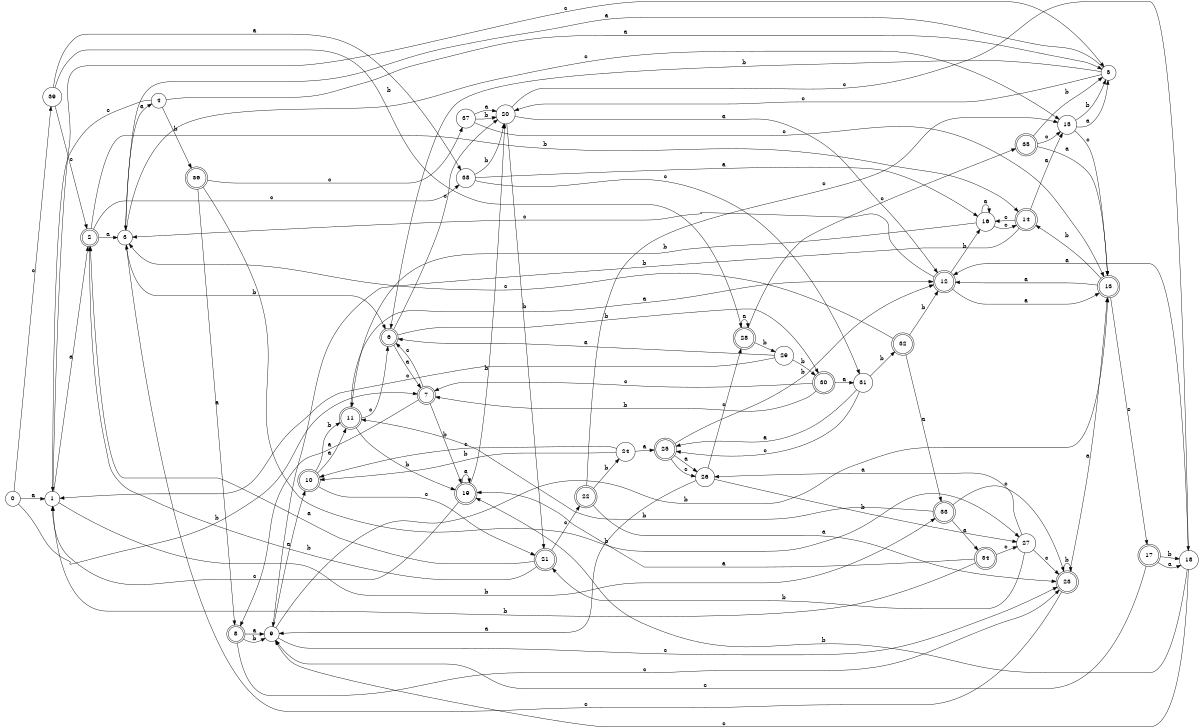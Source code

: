 digraph n32_9 {
__start0 [label="" shape="none"];

rankdir=LR;
size="8,5";

s0 [style="filled", color="black", fillcolor="white" shape="circle", label="0"];
s1 [style="filled", color="black", fillcolor="white" shape="circle", label="1"];
s2 [style="rounded,filled", color="black", fillcolor="white" shape="doublecircle", label="2"];
s3 [style="filled", color="black", fillcolor="white" shape="circle", label="3"];
s4 [style="filled", color="black", fillcolor="white" shape="circle", label="4"];
s5 [style="filled", color="black", fillcolor="white" shape="circle", label="5"];
s6 [style="rounded,filled", color="black", fillcolor="white" shape="doublecircle", label="6"];
s7 [style="rounded,filled", color="black", fillcolor="white" shape="doublecircle", label="7"];
s8 [style="rounded,filled", color="black", fillcolor="white" shape="doublecircle", label="8"];
s9 [style="filled", color="black", fillcolor="white" shape="circle", label="9"];
s10 [style="rounded,filled", color="black", fillcolor="white" shape="doublecircle", label="10"];
s11 [style="rounded,filled", color="black", fillcolor="white" shape="doublecircle", label="11"];
s12 [style="rounded,filled", color="black", fillcolor="white" shape="doublecircle", label="12"];
s13 [style="rounded,filled", color="black", fillcolor="white" shape="doublecircle", label="13"];
s14 [style="rounded,filled", color="black", fillcolor="white" shape="doublecircle", label="14"];
s15 [style="filled", color="black", fillcolor="white" shape="circle", label="15"];
s16 [style="filled", color="black", fillcolor="white" shape="circle", label="16"];
s17 [style="rounded,filled", color="black", fillcolor="white" shape="doublecircle", label="17"];
s18 [style="filled", color="black", fillcolor="white" shape="circle", label="18"];
s19 [style="rounded,filled", color="black", fillcolor="white" shape="doublecircle", label="19"];
s20 [style="filled", color="black", fillcolor="white" shape="circle", label="20"];
s21 [style="rounded,filled", color="black", fillcolor="white" shape="doublecircle", label="21"];
s22 [style="rounded,filled", color="black", fillcolor="white" shape="doublecircle", label="22"];
s23 [style="rounded,filled", color="black", fillcolor="white" shape="doublecircle", label="23"];
s24 [style="filled", color="black", fillcolor="white" shape="circle", label="24"];
s25 [style="rounded,filled", color="black", fillcolor="white" shape="doublecircle", label="25"];
s26 [style="filled", color="black", fillcolor="white" shape="circle", label="26"];
s27 [style="filled", color="black", fillcolor="white" shape="circle", label="27"];
s28 [style="rounded,filled", color="black", fillcolor="white" shape="doublecircle", label="28"];
s29 [style="filled", color="black", fillcolor="white" shape="circle", label="29"];
s30 [style="rounded,filled", color="black", fillcolor="white" shape="doublecircle", label="30"];
s31 [style="filled", color="black", fillcolor="white" shape="circle", label="31"];
s32 [style="rounded,filled", color="black", fillcolor="white" shape="doublecircle", label="32"];
s33 [style="rounded,filled", color="black", fillcolor="white" shape="doublecircle", label="33"];
s34 [style="rounded,filled", color="black", fillcolor="white" shape="doublecircle", label="34"];
s35 [style="rounded,filled", color="black", fillcolor="white" shape="doublecircle", label="35"];
s36 [style="rounded,filled", color="black", fillcolor="white" shape="doublecircle", label="36"];
s37 [style="filled", color="black", fillcolor="white" shape="circle", label="37"];
s38 [style="filled", color="black", fillcolor="white" shape="circle", label="38"];
s39 [style="filled", color="black", fillcolor="white" shape="circle", label="39"];
s0 -> s1 [label="a"];
s0 -> s7 [label="b"];
s0 -> s39 [label="c"];
s1 -> s2 [label="a"];
s1 -> s33 [label="b"];
s1 -> s5 [label="c"];
s2 -> s3 [label="a"];
s2 -> s14 [label="b"];
s2 -> s38 [label="c"];
s3 -> s4 [label="a"];
s3 -> s6 [label="b"];
s3 -> s15 [label="c"];
s4 -> s5 [label="a"];
s4 -> s36 [label="b"];
s4 -> s1 [label="c"];
s5 -> s3 [label="a"];
s5 -> s6 [label="b"];
s5 -> s20 [label="c"];
s6 -> s7 [label="a"];
s6 -> s30 [label="b"];
s6 -> s20 [label="c"];
s7 -> s8 [label="a"];
s7 -> s19 [label="b"];
s7 -> s6 [label="c"];
s8 -> s9 [label="a"];
s8 -> s9 [label="b"];
s8 -> s23 [label="c"];
s9 -> s10 [label="a"];
s9 -> s13 [label="b"];
s9 -> s23 [label="c"];
s10 -> s11 [label="a"];
s10 -> s11 [label="b"];
s10 -> s21 [label="c"];
s11 -> s12 [label="a"];
s11 -> s19 [label="b"];
s11 -> s6 [label="c"];
s12 -> s13 [label="a"];
s12 -> s16 [label="b"];
s12 -> s3 [label="c"];
s13 -> s12 [label="a"];
s13 -> s14 [label="b"];
s13 -> s17 [label="c"];
s14 -> s15 [label="a"];
s14 -> s9 [label="b"];
s14 -> s16 [label="c"];
s15 -> s5 [label="a"];
s15 -> s5 [label="b"];
s15 -> s13 [label="c"];
s16 -> s16 [label="a"];
s16 -> s11 [label="b"];
s16 -> s14 [label="c"];
s17 -> s18 [label="a"];
s17 -> s18 [label="b"];
s17 -> s9 [label="c"];
s18 -> s12 [label="a"];
s18 -> s19 [label="b"];
s18 -> s9 [label="c"];
s19 -> s19 [label="a"];
s19 -> s20 [label="b"];
s19 -> s1 [label="c"];
s20 -> s12 [label="a"];
s20 -> s21 [label="b"];
s20 -> s18 [label="c"];
s21 -> s2 [label="a"];
s21 -> s2 [label="b"];
s21 -> s22 [label="c"];
s22 -> s23 [label="a"];
s22 -> s24 [label="b"];
s22 -> s15 [label="c"];
s23 -> s13 [label="a"];
s23 -> s23 [label="b"];
s23 -> s3 [label="c"];
s24 -> s25 [label="a"];
s24 -> s10 [label="b"];
s24 -> s10 [label="c"];
s25 -> s26 [label="a"];
s25 -> s12 [label="b"];
s25 -> s26 [label="c"];
s26 -> s9 [label="a"];
s26 -> s27 [label="b"];
s26 -> s28 [label="c"];
s27 -> s26 [label="a"];
s27 -> s21 [label="b"];
s27 -> s23 [label="c"];
s28 -> s28 [label="a"];
s28 -> s29 [label="b"];
s28 -> s35 [label="c"];
s29 -> s6 [label="a"];
s29 -> s30 [label="b"];
s29 -> s1 [label="c"];
s30 -> s31 [label="a"];
s30 -> s7 [label="b"];
s30 -> s7 [label="c"];
s31 -> s25 [label="a"];
s31 -> s32 [label="b"];
s31 -> s25 [label="c"];
s32 -> s33 [label="a"];
s32 -> s12 [label="b"];
s32 -> s3 [label="c"];
s33 -> s34 [label="a"];
s33 -> s11 [label="b"];
s33 -> s23 [label="c"];
s34 -> s19 [label="a"];
s34 -> s1 [label="b"];
s34 -> s27 [label="c"];
s35 -> s13 [label="a"];
s35 -> s5 [label="b"];
s35 -> s15 [label="c"];
s36 -> s8 [label="a"];
s36 -> s27 [label="b"];
s36 -> s37 [label="c"];
s37 -> s20 [label="a"];
s37 -> s20 [label="b"];
s37 -> s13 [label="c"];
s38 -> s16 [label="a"];
s38 -> s20 [label="b"];
s38 -> s31 [label="c"];
s39 -> s38 [label="a"];
s39 -> s28 [label="b"];
s39 -> s2 [label="c"];

}